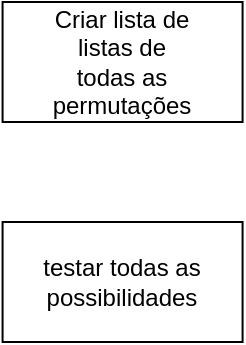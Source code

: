 <mxfile version="12.4.2" type="device" pages="1"><diagram id="EupbNzqDa8wlLkzjeuwD" name="Page-1"><mxGraphModel dx="1240" dy="734" grid="1" gridSize="10" guides="1" tooltips="1" connect="1" arrows="1" fold="1" page="1" pageScale="1" pageWidth="850" pageHeight="1100" math="0" shadow="0"><root><mxCell id="0"/><mxCell id="1" parent="0"/><mxCell id="6Kn63nsjrGhKDfkNngrx-1" value="" style="rounded=0;whiteSpace=wrap;html=1;" vertex="1" parent="1"><mxGeometry x="364.29" y="40" width="120" height="60" as="geometry"/></mxCell><mxCell id="6Kn63nsjrGhKDfkNngrx-2" value="Criar lista de listas de todas as permutações" style="text;html=1;strokeColor=none;fillColor=none;align=center;verticalAlign=middle;whiteSpace=wrap;rounded=0;" vertex="1" parent="1"><mxGeometry x="404.29" y="60" width="40" height="20" as="geometry"/></mxCell><mxCell id="6Kn63nsjrGhKDfkNngrx-3" value="testar todas as possibilidades" style="rounded=0;whiteSpace=wrap;html=1;" vertex="1" parent="1"><mxGeometry x="364.29" y="150" width="120" height="60" as="geometry"/></mxCell></root></mxGraphModel></diagram></mxfile>